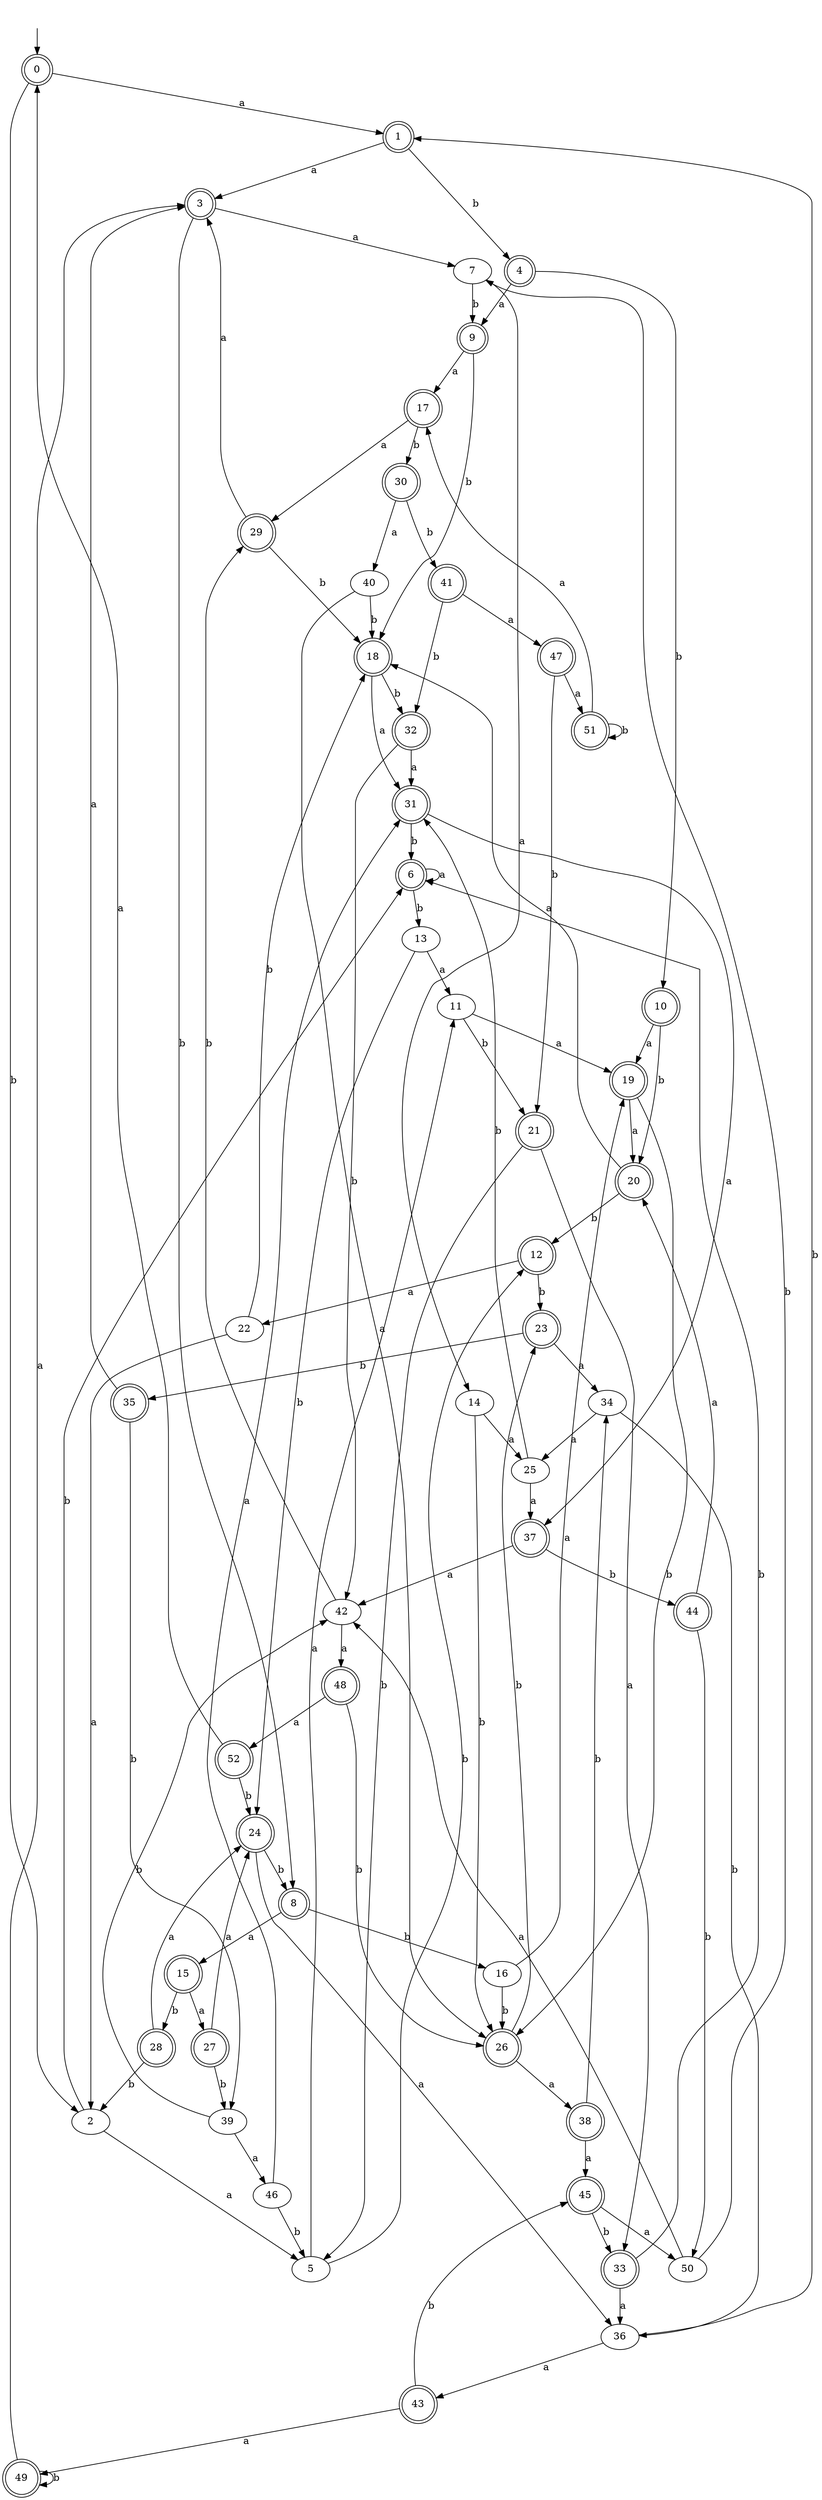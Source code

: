 digraph RandomDFA {
  __start0 [label="", shape=none];
  __start0 -> 0 [label=""];
  0 [shape=circle] [shape=doublecircle]
  0 -> 1 [label="a"]
  0 -> 2 [label="b"]
  1 [shape=doublecircle]
  1 -> 3 [label="a"]
  1 -> 4 [label="b"]
  2
  2 -> 5 [label="a"]
  2 -> 6 [label="b"]
  3 [shape=doublecircle]
  3 -> 7 [label="a"]
  3 -> 8 [label="b"]
  4 [shape=doublecircle]
  4 -> 9 [label="a"]
  4 -> 10 [label="b"]
  5
  5 -> 11 [label="a"]
  5 -> 12 [label="b"]
  6 [shape=doublecircle]
  6 -> 6 [label="a"]
  6 -> 13 [label="b"]
  7
  7 -> 14 [label="a"]
  7 -> 9 [label="b"]
  8 [shape=doublecircle]
  8 -> 15 [label="a"]
  8 -> 16 [label="b"]
  9 [shape=doublecircle]
  9 -> 17 [label="a"]
  9 -> 18 [label="b"]
  10 [shape=doublecircle]
  10 -> 19 [label="a"]
  10 -> 20 [label="b"]
  11
  11 -> 19 [label="a"]
  11 -> 21 [label="b"]
  12 [shape=doublecircle]
  12 -> 22 [label="a"]
  12 -> 23 [label="b"]
  13
  13 -> 11 [label="a"]
  13 -> 24 [label="b"]
  14
  14 -> 25 [label="a"]
  14 -> 26 [label="b"]
  15 [shape=doublecircle]
  15 -> 27 [label="a"]
  15 -> 28 [label="b"]
  16
  16 -> 19 [label="a"]
  16 -> 26 [label="b"]
  17 [shape=doublecircle]
  17 -> 29 [label="a"]
  17 -> 30 [label="b"]
  18 [shape=doublecircle]
  18 -> 31 [label="a"]
  18 -> 32 [label="b"]
  19 [shape=doublecircle]
  19 -> 20 [label="a"]
  19 -> 26 [label="b"]
  20 [shape=doublecircle]
  20 -> 18 [label="a"]
  20 -> 12 [label="b"]
  21 [shape=doublecircle]
  21 -> 33 [label="a"]
  21 -> 5 [label="b"]
  22
  22 -> 2 [label="a"]
  22 -> 18 [label="b"]
  23 [shape=doublecircle]
  23 -> 34 [label="a"]
  23 -> 35 [label="b"]
  24 [shape=doublecircle]
  24 -> 36 [label="a"]
  24 -> 8 [label="b"]
  25
  25 -> 37 [label="a"]
  25 -> 31 [label="b"]
  26 [shape=doublecircle]
  26 -> 38 [label="a"]
  26 -> 23 [label="b"]
  27 [shape=doublecircle]
  27 -> 24 [label="a"]
  27 -> 39 [label="b"]
  28 [shape=doublecircle]
  28 -> 24 [label="a"]
  28 -> 2 [label="b"]
  29 [shape=doublecircle]
  29 -> 3 [label="a"]
  29 -> 18 [label="b"]
  30 [shape=doublecircle]
  30 -> 40 [label="a"]
  30 -> 41 [label="b"]
  31 [shape=doublecircle]
  31 -> 37 [label="a"]
  31 -> 6 [label="b"]
  32 [shape=doublecircle]
  32 -> 31 [label="a"]
  32 -> 42 [label="b"]
  33 [shape=doublecircle]
  33 -> 36 [label="a"]
  33 -> 6 [label="b"]
  34
  34 -> 25 [label="a"]
  34 -> 36 [label="b"]
  35 [shape=doublecircle]
  35 -> 3 [label="a"]
  35 -> 39 [label="b"]
  36
  36 -> 43 [label="a"]
  36 -> 1 [label="b"]
  37 [shape=doublecircle]
  37 -> 42 [label="a"]
  37 -> 44 [label="b"]
  38 [shape=doublecircle]
  38 -> 45 [label="a"]
  38 -> 34 [label="b"]
  39
  39 -> 46 [label="a"]
  39 -> 42 [label="b"]
  40
  40 -> 26 [label="a"]
  40 -> 18 [label="b"]
  41 [shape=doublecircle]
  41 -> 47 [label="a"]
  41 -> 32 [label="b"]
  42
  42 -> 48 [label="a"]
  42 -> 29 [label="b"]
  43 [shape=doublecircle]
  43 -> 49 [label="a"]
  43 -> 45 [label="b"]
  44 [shape=doublecircle]
  44 -> 20 [label="a"]
  44 -> 50 [label="b"]
  45 [shape=doublecircle]
  45 -> 50 [label="a"]
  45 -> 33 [label="b"]
  46
  46 -> 31 [label="a"]
  46 -> 5 [label="b"]
  47 [shape=doublecircle]
  47 -> 51 [label="a"]
  47 -> 21 [label="b"]
  48 [shape=doublecircle]
  48 -> 52 [label="a"]
  48 -> 26 [label="b"]
  49 [shape=doublecircle]
  49 -> 3 [label="a"]
  49 -> 49 [label="b"]
  50
  50 -> 42 [label="a"]
  50 -> 7 [label="b"]
  51 [shape=doublecircle]
  51 -> 17 [label="a"]
  51 -> 51 [label="b"]
  52 [shape=doublecircle]
  52 -> 0 [label="a"]
  52 -> 24 [label="b"]
}
